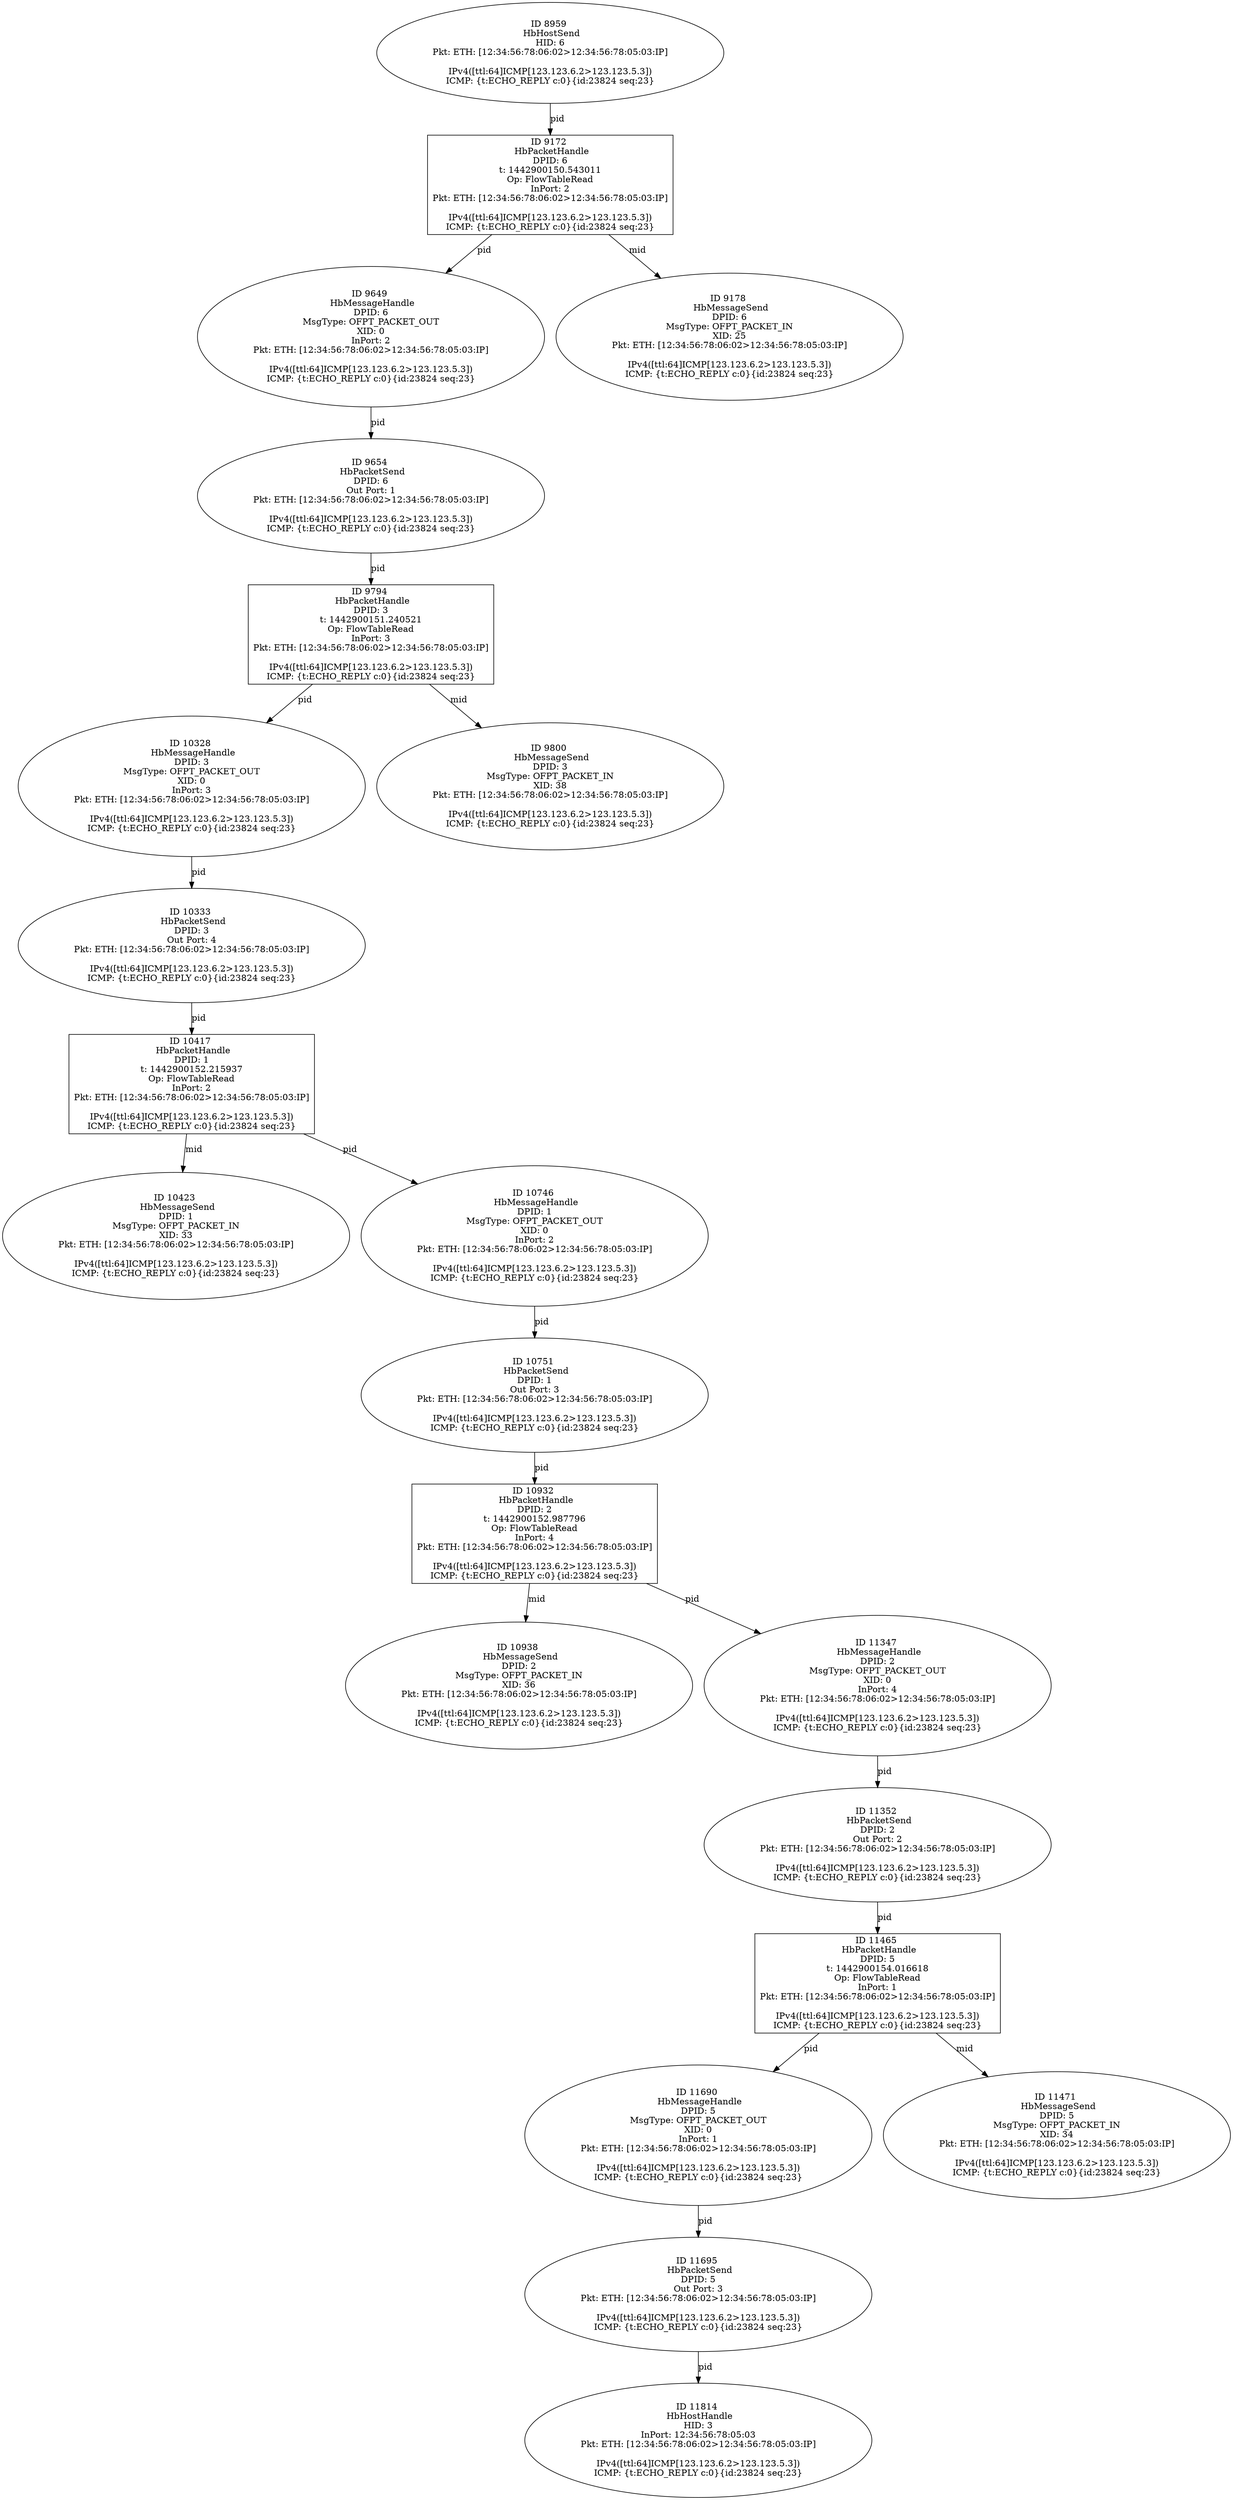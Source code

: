 strict digraph G {
10328 [shape=oval, event=<hb_events.HbMessageHandle object at 0x109f40250>, label="ID 10328 
 HbMessageHandle
DPID: 3
MsgType: OFPT_PACKET_OUT
XID: 0
InPort: 3
Pkt: ETH: [12:34:56:78:06:02>12:34:56:78:05:03:IP]

IPv4([ttl:64]ICMP[123.123.6.2>123.123.5.3])
ICMP: {t:ECHO_REPLY c:0}{id:23824 seq:23}"];
11814 [shape=oval, event=<hb_events.HbHostHandle object at 0x10a5ee790>, label="ID 11814 
 HbHostHandle
HID: 3
InPort: 12:34:56:78:05:03
Pkt: ETH: [12:34:56:78:06:02>12:34:56:78:05:03:IP]

IPv4([ttl:64]ICMP[123.123.6.2>123.123.5.3])
ICMP: {t:ECHO_REPLY c:0}{id:23824 seq:23}"];
9649 [shape=oval, event=<hb_events.HbMessageHandle object at 0x109d3cd10>, label="ID 9649 
 HbMessageHandle
DPID: 6
MsgType: OFPT_PACKET_OUT
XID: 0
InPort: 2
Pkt: ETH: [12:34:56:78:06:02>12:34:56:78:05:03:IP]

IPv4([ttl:64]ICMP[123.123.6.2>123.123.5.3])
ICMP: {t:ECHO_REPLY c:0}{id:23824 seq:23}"];
11690 [shape=oval, event=<hb_events.HbMessageHandle object at 0x10a561f50>, label="ID 11690 
 HbMessageHandle
DPID: 5
MsgType: OFPT_PACKET_OUT
XID: 0
InPort: 1
Pkt: ETH: [12:34:56:78:06:02>12:34:56:78:05:03:IP]

IPv4([ttl:64]ICMP[123.123.6.2>123.123.5.3])
ICMP: {t:ECHO_REPLY c:0}{id:23824 seq:23}"];
11695 [shape=oval, event=<hb_events.HbPacketSend object at 0x10a561990>, label="ID 11695 
 HbPacketSend
DPID: 5
Out Port: 3
Pkt: ETH: [12:34:56:78:06:02>12:34:56:78:05:03:IP]

IPv4([ttl:64]ICMP[123.123.6.2>123.123.5.3])
ICMP: {t:ECHO_REPLY c:0}{id:23824 seq:23}"];
10417 [shape=box, event=<hb_events.HbPacketHandle object at 0x109f92ad0>, label="ID 10417 
 HbPacketHandle
DPID: 1
t: 1442900152.215937
Op: FlowTableRead
InPort: 2
Pkt: ETH: [12:34:56:78:06:02>12:34:56:78:05:03:IP]

IPv4([ttl:64]ICMP[123.123.6.2>123.123.5.3])
ICMP: {t:ECHO_REPLY c:0}{id:23824 seq:23}"];
10932 [shape=box, event=<hb_events.HbPacketHandle object at 0x10a19e3d0>, label="ID 10932 
 HbPacketHandle
DPID: 2
t: 1442900152.987796
Op: FlowTableRead
InPort: 4
Pkt: ETH: [12:34:56:78:06:02>12:34:56:78:05:03:IP]

IPv4([ttl:64]ICMP[123.123.6.2>123.123.5.3])
ICMP: {t:ECHO_REPLY c:0}{id:23824 seq:23}"];
9654 [shape=oval, event=<hb_events.HbPacketSend object at 0x109d41250>, label="ID 9654 
 HbPacketSend
DPID: 6
Out Port: 1
Pkt: ETH: [12:34:56:78:06:02>12:34:56:78:05:03:IP]

IPv4([ttl:64]ICMP[123.123.6.2>123.123.5.3])
ICMP: {t:ECHO_REPLY c:0}{id:23824 seq:23}"];
10423 [shape=oval, event=<hb_events.HbMessageSend object at 0x109f92990>, label="ID 10423 
 HbMessageSend
DPID: 1
MsgType: OFPT_PACKET_IN
XID: 33
Pkt: ETH: [12:34:56:78:06:02>12:34:56:78:05:03:IP]

IPv4([ttl:64]ICMP[123.123.6.2>123.123.5.3])
ICMP: {t:ECHO_REPLY c:0}{id:23824 seq:23}"];
10938 [shape=oval, event=<hb_events.HbMessageSend object at 0x10a1b2a90>, label="ID 10938 
 HbMessageSend
DPID: 2
MsgType: OFPT_PACKET_IN
XID: 36
Pkt: ETH: [12:34:56:78:06:02>12:34:56:78:05:03:IP]

IPv4([ttl:64]ICMP[123.123.6.2>123.123.5.3])
ICMP: {t:ECHO_REPLY c:0}{id:23824 seq:23}"];
9794 [shape=box, event=<hb_events.HbPacketHandle object at 0x109da9f50>, label="ID 9794 
 HbPacketHandle
DPID: 3
t: 1442900151.240521
Op: FlowTableRead
InPort: 3
Pkt: ETH: [12:34:56:78:06:02>12:34:56:78:05:03:IP]

IPv4([ttl:64]ICMP[123.123.6.2>123.123.5.3])
ICMP: {t:ECHO_REPLY c:0}{id:23824 seq:23}"];
9800 [shape=oval, event=<hb_events.HbMessageSend object at 0x109d87950>, label="ID 9800 
 HbMessageSend
DPID: 3
MsgType: OFPT_PACKET_IN
XID: 38
Pkt: ETH: [12:34:56:78:06:02>12:34:56:78:05:03:IP]

IPv4([ttl:64]ICMP[123.123.6.2>123.123.5.3])
ICMP: {t:ECHO_REPLY c:0}{id:23824 seq:23}"];
11465 [shape=box, event=<hb_events.HbPacketHandle object at 0x10a436690>, label="ID 11465 
 HbPacketHandle
DPID: 5
t: 1442900154.016618
Op: FlowTableRead
InPort: 1
Pkt: ETH: [12:34:56:78:06:02>12:34:56:78:05:03:IP]

IPv4([ttl:64]ICMP[123.123.6.2>123.123.5.3])
ICMP: {t:ECHO_REPLY c:0}{id:23824 seq:23}"];
11471 [shape=oval, event=<hb_events.HbMessageSend object at 0x10a436c10>, label="ID 11471 
 HbMessageSend
DPID: 5
MsgType: OFPT_PACKET_IN
XID: 34
Pkt: ETH: [12:34:56:78:06:02>12:34:56:78:05:03:IP]

IPv4([ttl:64]ICMP[123.123.6.2>123.123.5.3])
ICMP: {t:ECHO_REPLY c:0}{id:23824 seq:23}"];
11347 [shape=oval, event=<hb_events.HbMessageHandle object at 0x10a3b6650>, label="ID 11347 
 HbMessageHandle
DPID: 2
MsgType: OFPT_PACKET_OUT
XID: 0
InPort: 4
Pkt: ETH: [12:34:56:78:06:02>12:34:56:78:05:03:IP]

IPv4([ttl:64]ICMP[123.123.6.2>123.123.5.3])
ICMP: {t:ECHO_REPLY c:0}{id:23824 seq:23}"];
9172 [shape=box, event=<hb_events.HbPacketHandle object at 0x109bfe510>, label="ID 9172 
 HbPacketHandle
DPID: 6
t: 1442900150.543011
Op: FlowTableRead
InPort: 2
Pkt: ETH: [12:34:56:78:06:02>12:34:56:78:05:03:IP]

IPv4([ttl:64]ICMP[123.123.6.2>123.123.5.3])
ICMP: {t:ECHO_REPLY c:0}{id:23824 seq:23}"];
11352 [shape=oval, event=<hb_events.HbPacketSend object at 0x10a3b6bd0>, label="ID 11352 
 HbPacketSend
DPID: 2
Out Port: 2
Pkt: ETH: [12:34:56:78:06:02>12:34:56:78:05:03:IP]

IPv4([ttl:64]ICMP[123.123.6.2>123.123.5.3])
ICMP: {t:ECHO_REPLY c:0}{id:23824 seq:23}"];
9178 [shape=oval, event=<hb_events.HbMessageSend object at 0x109c047d0>, label="ID 9178 
 HbMessageSend
DPID: 6
MsgType: OFPT_PACKET_IN
XID: 25
Pkt: ETH: [12:34:56:78:06:02>12:34:56:78:05:03:IP]

IPv4([ttl:64]ICMP[123.123.6.2>123.123.5.3])
ICMP: {t:ECHO_REPLY c:0}{id:23824 seq:23}"];
10333 [shape=oval, event=<hb_events.HbPacketSend object at 0x109f40050>, label="ID 10333 
 HbPacketSend
DPID: 3
Out Port: 4
Pkt: ETH: [12:34:56:78:06:02>12:34:56:78:05:03:IP]

IPv4([ttl:64]ICMP[123.123.6.2>123.123.5.3])
ICMP: {t:ECHO_REPLY c:0}{id:23824 seq:23}"];
10746 [shape=oval, event=<hb_events.HbMessageHandle object at 0x10a0e8810>, label="ID 10746 
 HbMessageHandle
DPID: 1
MsgType: OFPT_PACKET_OUT
XID: 0
InPort: 2
Pkt: ETH: [12:34:56:78:06:02>12:34:56:78:05:03:IP]

IPv4([ttl:64]ICMP[123.123.6.2>123.123.5.3])
ICMP: {t:ECHO_REPLY c:0}{id:23824 seq:23}"];
8959 [shape=oval, event=<hb_events.HbHostSend object at 0x109b9e690>, label="ID 8959 
 HbHostSend
HID: 6
Pkt: ETH: [12:34:56:78:06:02>12:34:56:78:05:03:IP]

IPv4([ttl:64]ICMP[123.123.6.2>123.123.5.3])
ICMP: {t:ECHO_REPLY c:0}{id:23824 seq:23}"];
10751 [shape=oval, event=<hb_events.HbPacketSend object at 0x10a0e8d90>, label="ID 10751 
 HbPacketSend
DPID: 1
Out Port: 3
Pkt: ETH: [12:34:56:78:06:02>12:34:56:78:05:03:IP]

IPv4([ttl:64]ICMP[123.123.6.2>123.123.5.3])
ICMP: {t:ECHO_REPLY c:0}{id:23824 seq:23}"];
10328 -> 10333  [rel=pid, label=pid];
9649 -> 9654  [rel=pid, label=pid];
11690 -> 11695  [rel=pid, label=pid];
11695 -> 11814  [rel=pid, label=pid];
10417 -> 10746  [rel=pid, label=pid];
10417 -> 10423  [rel=mid, label=mid];
10932 -> 10938  [rel=mid, label=mid];
10932 -> 11347  [rel=pid, label=pid];
9654 -> 9794  [rel=pid, label=pid];
9794 -> 9800  [rel=mid, label=mid];
9794 -> 10328  [rel=pid, label=pid];
11465 -> 11690  [rel=pid, label=pid];
11465 -> 11471  [rel=mid, label=mid];
11347 -> 11352  [rel=pid, label=pid];
9172 -> 9649  [rel=pid, label=pid];
9172 -> 9178  [rel=mid, label=mid];
11352 -> 11465  [rel=pid, label=pid];
10333 -> 10417  [rel=pid, label=pid];
10746 -> 10751  [rel=pid, label=pid];
8959 -> 9172  [rel=pid, label=pid];
10751 -> 10932  [rel=pid, label=pid];
}
